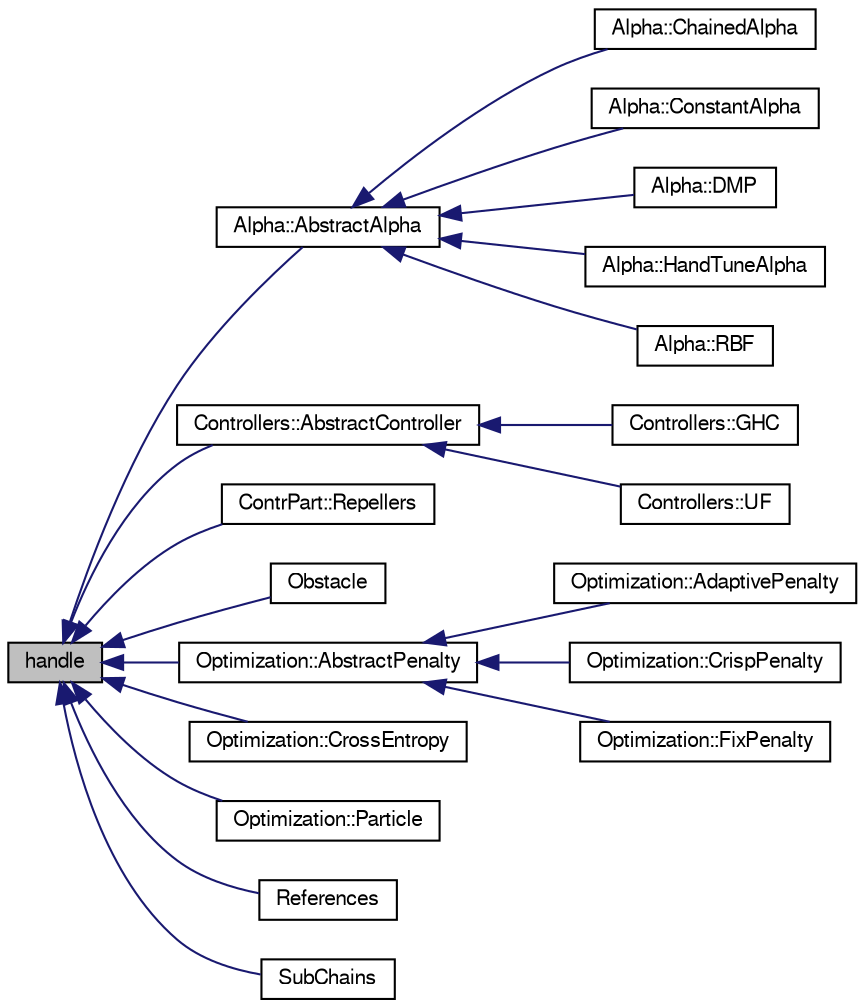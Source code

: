 digraph "handle"
{
  rankdir="LR";
  bgcolor="transparent";
  edge [fontname="FreeSans",fontsize="10",labelfontname="FreeSans",labelfontsize="10"];
  node [fontname="FreeSans",fontsize="10",shape=record];
  Node1 [label="handle",height=0.2,width=0.4,color="black", fillcolor="grey75", style="filled" fontcolor="black"];
  Node1 -> Node2 [dir="back",color="midnightblue",fontsize="10",style="solid",fontname="FreeSans"];
  Node2 [label="Alpha::AbstractAlpha",height=0.2,width=0.4,color="black",URL="$class_alpha_1_1_abstract_alpha.html"];
  Node2 -> Node3 [dir="back",color="midnightblue",fontsize="10",style="solid",fontname="FreeSans"];
  Node3 [label="Alpha::ChainedAlpha",height=0.2,width=0.4,color="black",URL="$class_alpha_1_1_chained_alpha.html"];
  Node2 -> Node4 [dir="back",color="midnightblue",fontsize="10",style="solid",fontname="FreeSans"];
  Node4 [label="Alpha::ConstantAlpha",height=0.2,width=0.4,color="black",URL="$class_alpha_1_1_constant_alpha.html"];
  Node2 -> Node5 [dir="back",color="midnightblue",fontsize="10",style="solid",fontname="FreeSans"];
  Node5 [label="Alpha::DMP",height=0.2,width=0.4,color="black",URL="$class_alpha_1_1_d_m_p.html"];
  Node2 -> Node6 [dir="back",color="midnightblue",fontsize="10",style="solid",fontname="FreeSans"];
  Node6 [label="Alpha::HandTuneAlpha",height=0.2,width=0.4,color="black",URL="$class_alpha_1_1_hand_tune_alpha.html"];
  Node2 -> Node7 [dir="back",color="midnightblue",fontsize="10",style="solid",fontname="FreeSans"];
  Node7 [label="Alpha::RBF",height=0.2,width=0.4,color="black",URL="$class_alpha_1_1_r_b_f.html"];
  Node1 -> Node8 [dir="back",color="midnightblue",fontsize="10",style="solid",fontname="FreeSans"];
  Node8 [label="Controllers::AbstractController",height=0.2,width=0.4,color="black",URL="$class_controllers_1_1_abstract_controller.html"];
  Node8 -> Node9 [dir="back",color="midnightblue",fontsize="10",style="solid",fontname="FreeSans"];
  Node9 [label="Controllers::GHC",height=0.2,width=0.4,color="black",URL="$class_controllers_1_1_g_h_c.html"];
  Node8 -> Node10 [dir="back",color="midnightblue",fontsize="10",style="solid",fontname="FreeSans"];
  Node10 [label="Controllers::UF",height=0.2,width=0.4,color="black",URL="$class_controllers_1_1_u_f.html"];
  Node1 -> Node11 [dir="back",color="midnightblue",fontsize="10",style="solid",fontname="FreeSans"];
  Node11 [label="ContrPart::Repellers",height=0.2,width=0.4,color="black",URL="$class_contr_part_1_1_repellers.html"];
  Node1 -> Node12 [dir="back",color="midnightblue",fontsize="10",style="solid",fontname="FreeSans"];
  Node12 [label="Obstacle",height=0.2,width=0.4,color="black",URL="$class_obstacle.html"];
  Node1 -> Node13 [dir="back",color="midnightblue",fontsize="10",style="solid",fontname="FreeSans"];
  Node13 [label="Optimization::AbstractPenalty",height=0.2,width=0.4,color="black",URL="$class_optimization_1_1_abstract_penalty.html"];
  Node13 -> Node14 [dir="back",color="midnightblue",fontsize="10",style="solid",fontname="FreeSans"];
  Node14 [label="Optimization::AdaptivePenalty",height=0.2,width=0.4,color="black",URL="$class_optimization_1_1_adaptive_penalty.html"];
  Node13 -> Node15 [dir="back",color="midnightblue",fontsize="10",style="solid",fontname="FreeSans"];
  Node15 [label="Optimization::CrispPenalty",height=0.2,width=0.4,color="black",URL="$class_optimization_1_1_crisp_penalty.html"];
  Node13 -> Node16 [dir="back",color="midnightblue",fontsize="10",style="solid",fontname="FreeSans"];
  Node16 [label="Optimization::FixPenalty",height=0.2,width=0.4,color="black",URL="$class_optimization_1_1_fix_penalty.html"];
  Node1 -> Node17 [dir="back",color="midnightblue",fontsize="10",style="solid",fontname="FreeSans"];
  Node17 [label="Optimization::CrossEntropy",height=0.2,width=0.4,color="black",URL="$class_optimization_1_1_cross_entropy.html"];
  Node1 -> Node18 [dir="back",color="midnightblue",fontsize="10",style="solid",fontname="FreeSans"];
  Node18 [label="Optimization::Particle",height=0.2,width=0.4,color="black",URL="$class_optimization_1_1_particle.html"];
  Node1 -> Node19 [dir="back",color="midnightblue",fontsize="10",style="solid",fontname="FreeSans"];
  Node19 [label="References",height=0.2,width=0.4,color="black",URL="$class_references.html"];
  Node1 -> Node20 [dir="back",color="midnightblue",fontsize="10",style="solid",fontname="FreeSans"];
  Node20 [label="SubChains",height=0.2,width=0.4,color="black",URL="$class_sub_chains.html"];
}
